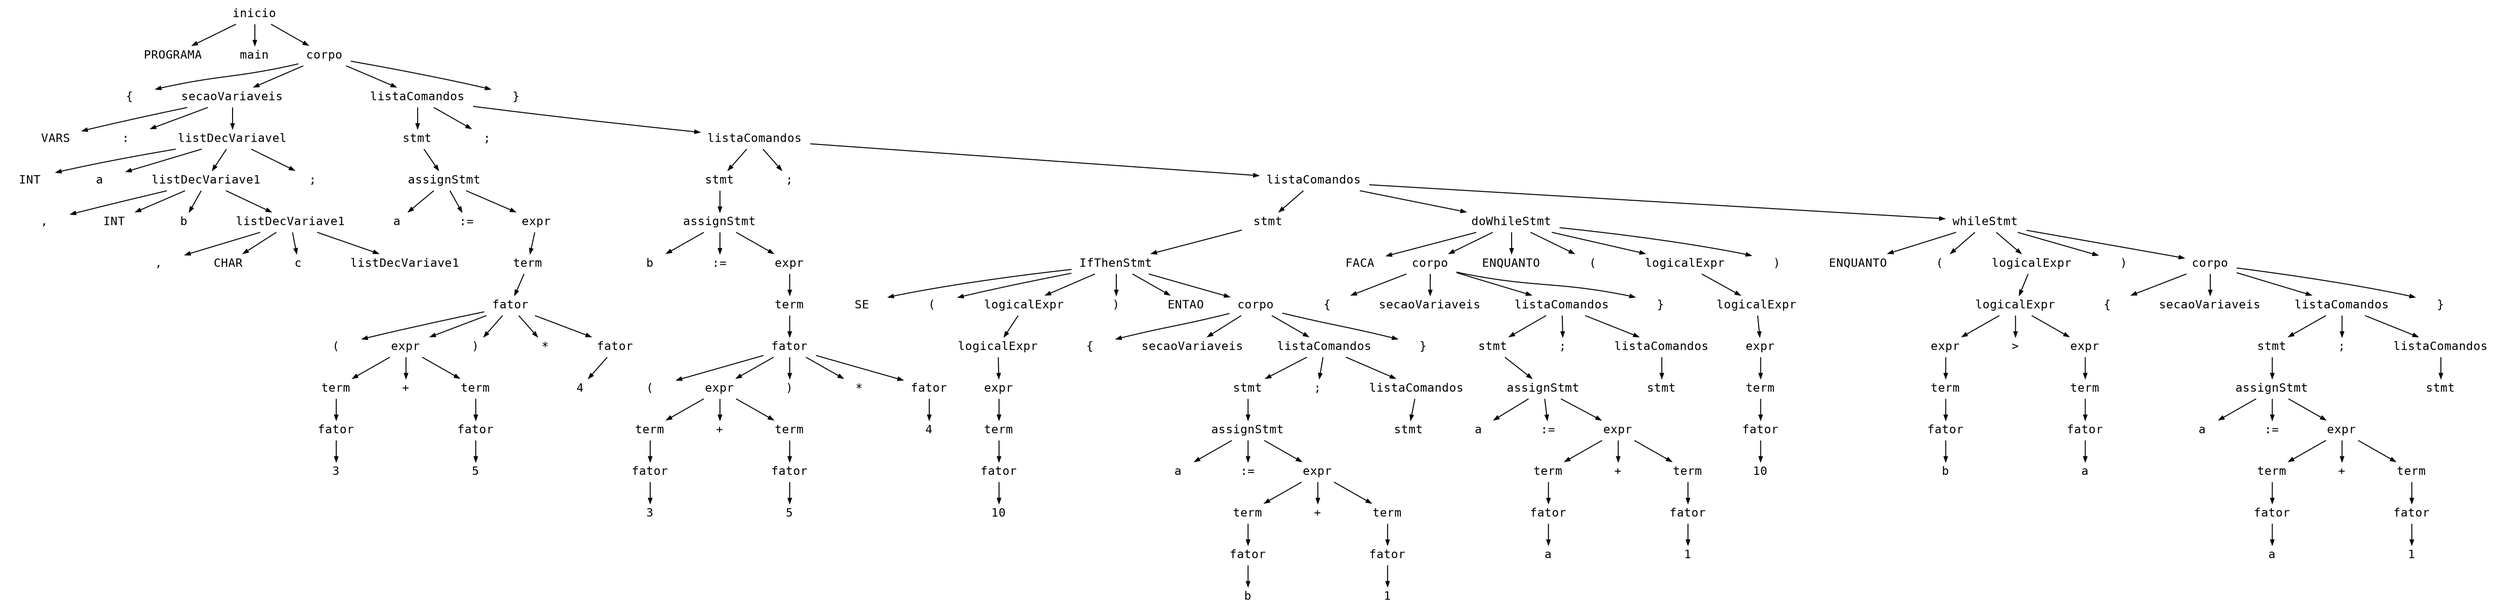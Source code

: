 digraph astgraph {
  node [shape=none, fontsize=12, fontname="Courier", height=.1];
  ranksep=.3;
  edge [arrowsize=.5]

  node1 [label="inicio"]
  node2 [label="PROGRAMA"]
  node1 -> node2
  node3 [label="main"]
  node1 -> node3
  node4 [label="corpo"]
  node1 -> node4
  node5 [label="{"]
  node4 -> node5
  node6 [label="secaoVariaveis"]
  node4 -> node6
  node7 [label="listaComandos"]
  node4 -> node7
  node8 [label="}"]
  node4 -> node8
  node9 [label="VARS"]
  node6 -> node9
  node10 [label=":"]
  node6 -> node10
  node11 [label="listDecVariavel"]
  node6 -> node11
  node12 [label="stmt"]
  node7 -> node12
  node13 [label=";"]
  node7 -> node13
  node14 [label="listaComandos"]
  node7 -> node14
  node15 [label="INT"]
  node11 -> node15
  node16 [label="a"]
  node11 -> node16
  node17 [label="listDecVariave1"]
  node11 -> node17
  node18 [label=";"]
  node11 -> node18
  node19 [label="assignStmt"]
  node12 -> node19
  node20 [label="stmt"]
  node14 -> node20
  node21 [label=";"]
  node14 -> node21
  node22 [label="listaComandos"]
  node14 -> node22
  node23 [label=","]
  node17 -> node23
  node24 [label="INT"]
  node17 -> node24
  node25 [label="b"]
  node17 -> node25
  node26 [label="listDecVariave1"]
  node17 -> node26
  node27 [label="a"]
  node19 -> node27
  node28 [label=":="]
  node19 -> node28
  node29 [label="expr"]
  node19 -> node29
  node30 [label="assignStmt"]
  node20 -> node30
  node31 [label="stmt"]
  node22 -> node31
  node32 [label="doWhileStmt"]
  node22 -> node32
  node33 [label="whileStmt"]
  node22 -> node33
  node34 [label=","]
  node26 -> node34
  node35 [label="CHAR"]
  node26 -> node35
  node36 [label="c"]
  node26 -> node36
  node37 [label="listDecVariave1"]
  node26 -> node37
  node38 [label="term"]
  node29 -> node38
  node39 [label="b"]
  node30 -> node39
  node40 [label=":="]
  node30 -> node40
  node41 [label="expr"]
  node30 -> node41
  node42 [label="IfThenStmt"]
  node31 -> node42
  node43 [label="FACA"]
  node32 -> node43
  node44 [label="corpo"]
  node32 -> node44
  node45 [label="ENQUANTO"]
  node32 -> node45
  node46 [label="("]
  node32 -> node46
  node47 [label="logicalExpr"]
  node32 -> node47
  node48 [label=")"]
  node32 -> node48
  node49 [label="ENQUANTO"]
  node33 -> node49
  node50 [label="("]
  node33 -> node50
  node51 [label="logicalExpr"]
  node33 -> node51
  node52 [label=")"]
  node33 -> node52
  node53 [label="corpo"]
  node33 -> node53
  node54 [label="fator"]
  node38 -> node54
  node55 [label="term"]
  node41 -> node55
  node56 [label="SE"]
  node42 -> node56
  node57 [label="("]
  node42 -> node57
  node58 [label="logicalExpr"]
  node42 -> node58
  node59 [label=")"]
  node42 -> node59
  node60 [label="ENTAO"]
  node42 -> node60
  node61 [label="corpo"]
  node42 -> node61
  node62 [label="{"]
  node44 -> node62
  node63 [label="secaoVariaveis"]
  node44 -> node63
  node64 [label="listaComandos"]
  node44 -> node64
  node65 [label="}"]
  node44 -> node65
  node66 [label="logicalExpr"]
  node47 -> node66
  node67 [label="logicalExpr"]
  node51 -> node67
  node68 [label="{"]
  node53 -> node68
  node69 [label="secaoVariaveis"]
  node53 -> node69
  node70 [label="listaComandos"]
  node53 -> node70
  node71 [label="}"]
  node53 -> node71
  node72 [label="("]
  node54 -> node72
  node73 [label="expr"]
  node54 -> node73
  node74 [label=")"]
  node54 -> node74
  node75 [label="*"]
  node54 -> node75
  node76 [label="fator"]
  node54 -> node76
  node77 [label="fator"]
  node55 -> node77
  node78 [label="logicalExpr"]
  node58 -> node78
  node79 [label="{"]
  node61 -> node79
  node80 [label="secaoVariaveis"]
  node61 -> node80
  node81 [label="listaComandos"]
  node61 -> node81
  node82 [label="}"]
  node61 -> node82
  node83 [label="stmt"]
  node64 -> node83
  node84 [label=";"]
  node64 -> node84
  node85 [label="listaComandos"]
  node64 -> node85
  node86 [label="expr"]
  node66 -> node86
  node87 [label="expr"]
  node67 -> node87
  node88 [label=">"]
  node67 -> node88
  node89 [label="expr"]
  node67 -> node89
  node90 [label="stmt"]
  node70 -> node90
  node91 [label=";"]
  node70 -> node91
  node92 [label="listaComandos"]
  node70 -> node92
  node93 [label="term"]
  node73 -> node93
  node94 [label="+"]
  node73 -> node94
  node95 [label="term"]
  node73 -> node95
  node96 [label="4"]
  node76 -> node96
  node97 [label="("]
  node77 -> node97
  node98 [label="expr"]
  node77 -> node98
  node99 [label=")"]
  node77 -> node99
  node100 [label="*"]
  node77 -> node100
  node101 [label="fator"]
  node77 -> node101
  node102 [label="expr"]
  node78 -> node102
  node103 [label="stmt"]
  node81 -> node103
  node104 [label=";"]
  node81 -> node104
  node105 [label="listaComandos"]
  node81 -> node105
  node106 [label="assignStmt"]
  node83 -> node106
  node107 [label="stmt"]
  node85 -> node107
  node108 [label="term"]
  node86 -> node108
  node109 [label="term"]
  node87 -> node109
  node110 [label="term"]
  node89 -> node110
  node111 [label="assignStmt"]
  node90 -> node111
  node112 [label="stmt"]
  node92 -> node112
  node113 [label="fator"]
  node93 -> node113
  node114 [label="fator"]
  node95 -> node114
  node115 [label="term"]
  node98 -> node115
  node116 [label="+"]
  node98 -> node116
  node117 [label="term"]
  node98 -> node117
  node118 [label="4"]
  node101 -> node118
  node119 [label="term"]
  node102 -> node119
  node120 [label="assignStmt"]
  node103 -> node120
  node121 [label="stmt"]
  node105 -> node121
  node122 [label="a"]
  node106 -> node122
  node123 [label=":="]
  node106 -> node123
  node124 [label="expr"]
  node106 -> node124
  node125 [label="fator"]
  node108 -> node125
  node126 [label="fator"]
  node109 -> node126
  node127 [label="fator"]
  node110 -> node127
  node128 [label="a"]
  node111 -> node128
  node129 [label=":="]
  node111 -> node129
  node130 [label="expr"]
  node111 -> node130
  node131 [label="3"]
  node113 -> node131
  node132 [label="5"]
  node114 -> node132
  node133 [label="fator"]
  node115 -> node133
  node134 [label="fator"]
  node117 -> node134
  node135 [label="fator"]
  node119 -> node135
  node136 [label="a"]
  node120 -> node136
  node137 [label=":="]
  node120 -> node137
  node138 [label="expr"]
  node120 -> node138
  node139 [label="term"]
  node124 -> node139
  node140 [label="+"]
  node124 -> node140
  node141 [label="term"]
  node124 -> node141
  node142 [label="10"]
  node125 -> node142
  node143 [label="b"]
  node126 -> node143
  node144 [label="a"]
  node127 -> node144
  node145 [label="term"]
  node130 -> node145
  node146 [label="+"]
  node130 -> node146
  node147 [label="term"]
  node130 -> node147
  node148 [label="3"]
  node133 -> node148
  node149 [label="5"]
  node134 -> node149
  node150 [label="10"]
  node135 -> node150
  node151 [label="term"]
  node138 -> node151
  node152 [label="+"]
  node138 -> node152
  node153 [label="term"]
  node138 -> node153
  node154 [label="fator"]
  node139 -> node154
  node155 [label="fator"]
  node141 -> node155
  node156 [label="fator"]
  node145 -> node156
  node157 [label="fator"]
  node147 -> node157
  node158 [label="fator"]
  node151 -> node158
  node159 [label="fator"]
  node153 -> node159
  node160 [label="a"]
  node154 -> node160
  node161 [label="1"]
  node155 -> node161
  node162 [label="a"]
  node156 -> node162
  node163 [label="1"]
  node157 -> node163
  node164 [label="b"]
  node158 -> node164
  node165 [label="1"]
  node159 -> node165
}

